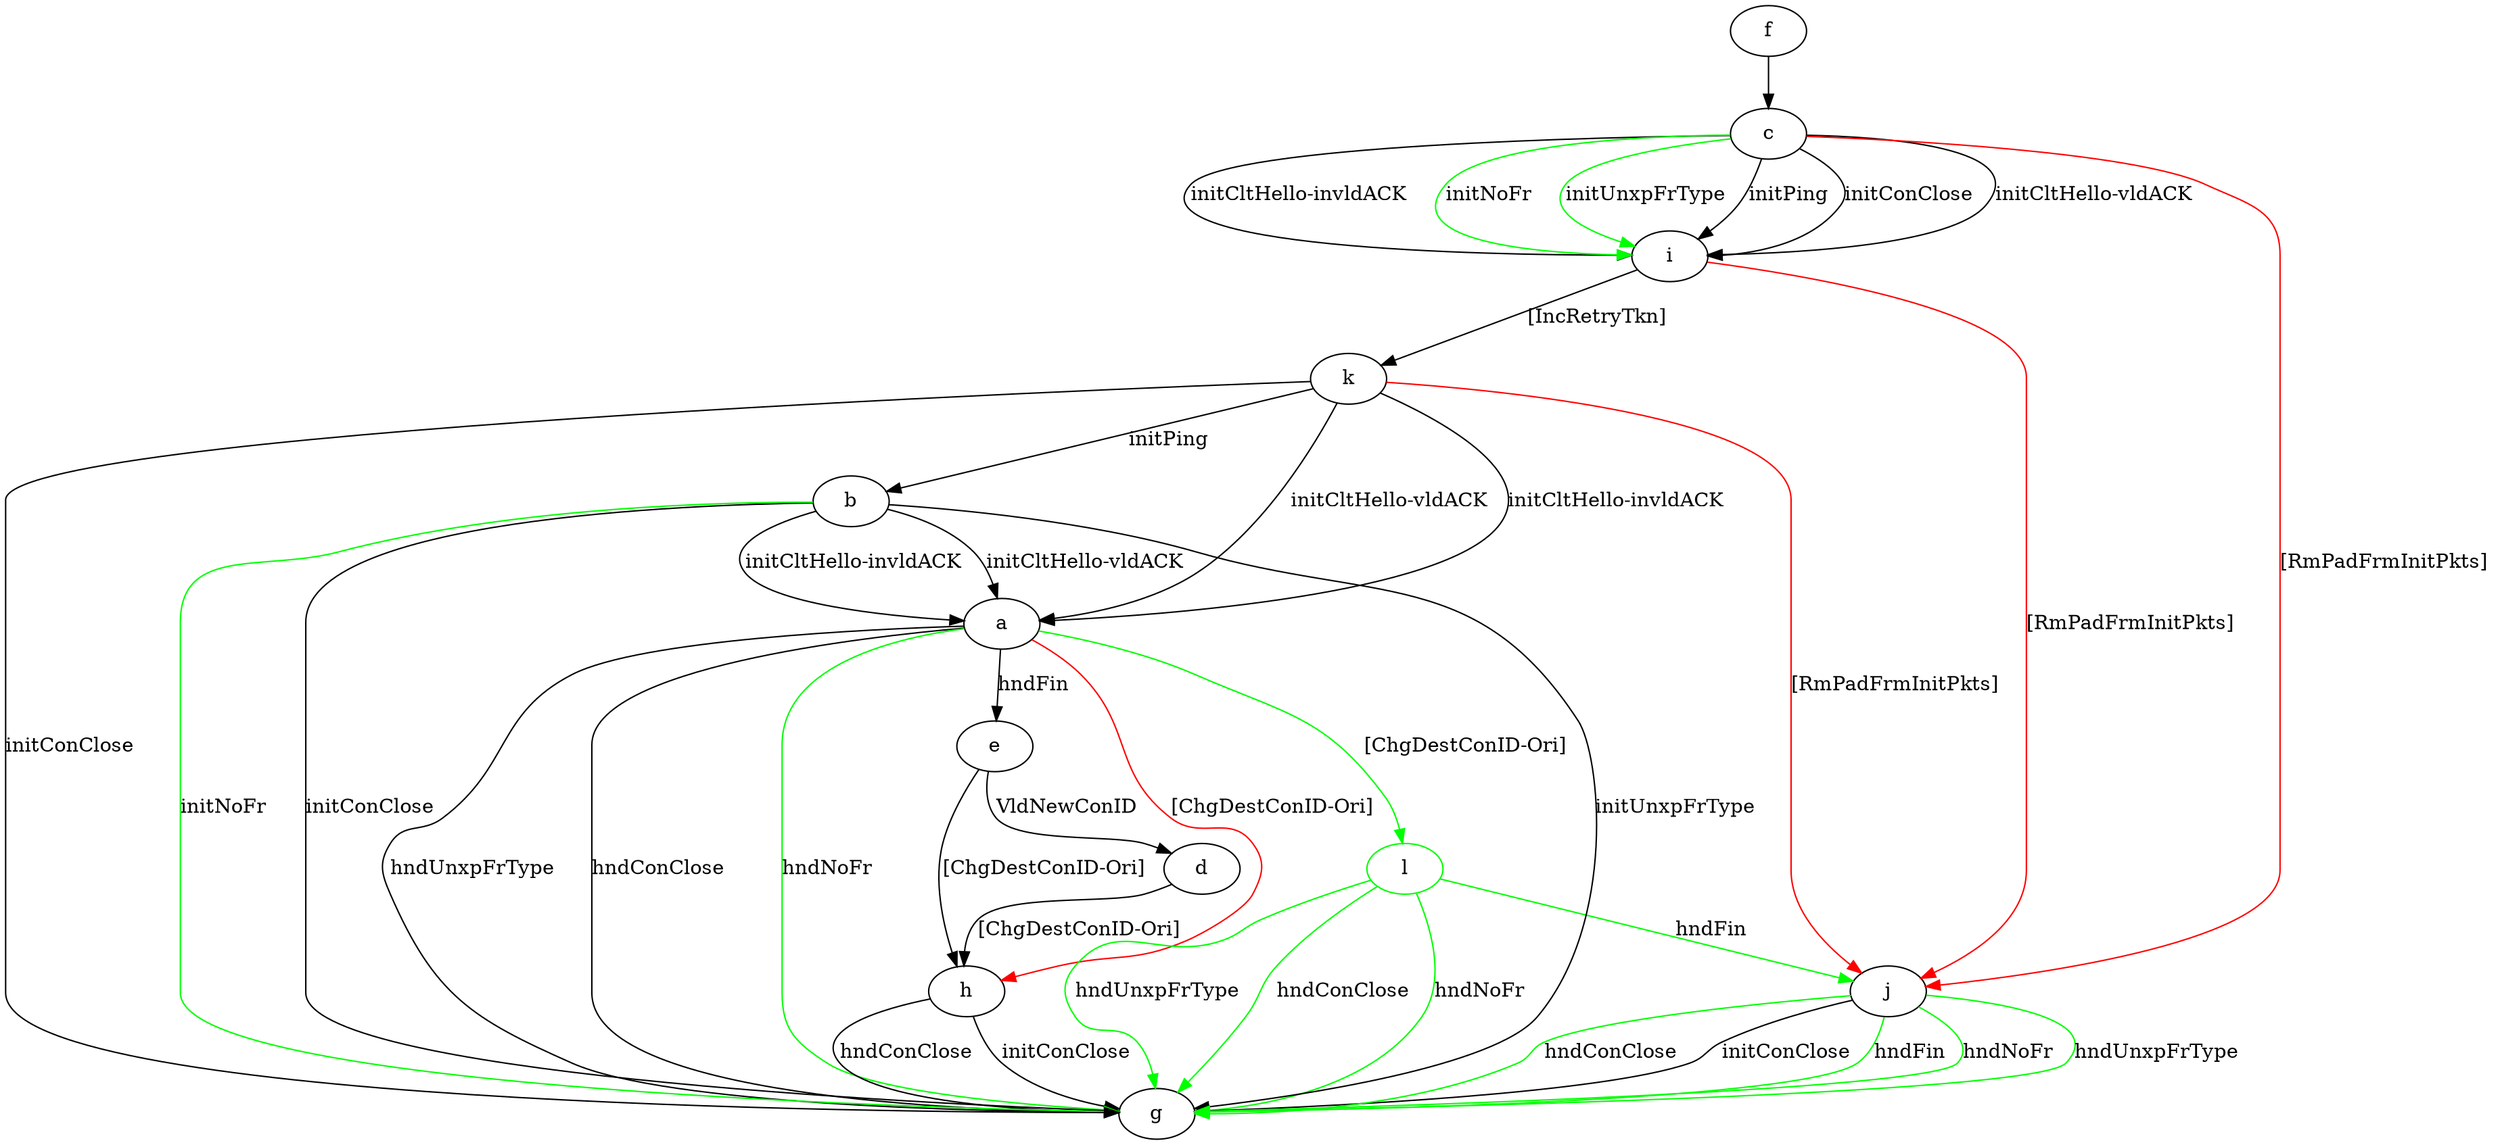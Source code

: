 digraph "" {
	a -> e	[key=0,
		label="hndFin "];
	a -> g	[key=0,
		label="hndUnxpFrType "];
	a -> g	[key=1,
		label="hndConClose "];
	a -> g	[key=2,
		color=green,
		label="hndNoFr "];
	a -> h	[key=0,
		color=red,
		label="[ChgDestConID-Ori] "];
	l	[color=green];
	a -> l	[key=0,
		color=green,
		label="[ChgDestConID-Ori] "];
	b -> a	[key=0,
		label="initCltHello-vldACK "];
	b -> a	[key=1,
		label="initCltHello-invldACK "];
	b -> g	[key=0,
		label="initConClose "];
	b -> g	[key=1,
		label="initUnxpFrType "];
	b -> g	[key=2,
		color=green,
		label="initNoFr "];
	c -> i	[key=0,
		label="initPing "];
	c -> i	[key=1,
		label="initConClose "];
	c -> i	[key=2,
		label="initCltHello-vldACK "];
	c -> i	[key=3,
		label="initCltHello-invldACK "];
	c -> i	[key=4,
		color=green,
		label="initNoFr "];
	c -> i	[key=5,
		color=green,
		label="initUnxpFrType "];
	c -> j	[key=0,
		color=red,
		label="[RmPadFrmInitPkts] "];
	d -> h	[key=0,
		label="[ChgDestConID-Ori] "];
	e -> d	[key=0,
		label="VldNewConID "];
	e -> h	[key=0,
		label="[ChgDestConID-Ori] "];
	f -> c	[key=0];
	h -> g	[key=0,
		label="initConClose "];
	h -> g	[key=1,
		label="hndConClose "];
	i -> j	[key=0,
		color=red,
		label="[RmPadFrmInitPkts] "];
	i -> k	[key=0,
		label="[IncRetryTkn] "];
	j -> g	[key=0,
		label="initConClose "];
	j -> g	[key=1,
		color=green,
		label="hndFin "];
	j -> g	[key=2,
		color=green,
		label="hndNoFr "];
	j -> g	[key=3,
		color=green,
		label="hndUnxpFrType "];
	j -> g	[key=4,
		color=green,
		label="hndConClose "];
	k -> a	[key=0,
		label="initCltHello-vldACK "];
	k -> a	[key=1,
		label="initCltHello-invldACK "];
	k -> b	[key=0,
		label="initPing "];
	k -> g	[key=0,
		label="initConClose "];
	k -> j	[key=0,
		color=red,
		label="[RmPadFrmInitPkts] "];
	l -> g	[key=0,
		color=green,
		label="hndNoFr "];
	l -> g	[key=1,
		color=green,
		label="hndUnxpFrType "];
	l -> g	[key=2,
		color=green,
		label="hndConClose "];
	l -> j	[key=0,
		color=green,
		label="hndFin "];
}
